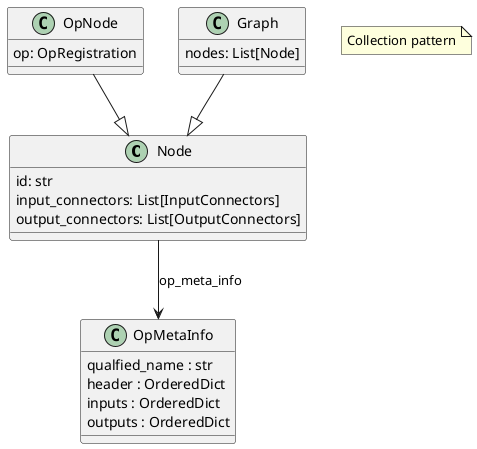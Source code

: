 @startuml

Node : id: str
Node --> OpMetaInfo: op_meta_info
Node : input_connectors: List[InputConnectors]
Node : output_connectors: List[OutputConnectors]

OpNode --|> Node
OpNode : op: OpRegistration

Graph --|> Node
Graph : nodes: List[Node]
'Graph --> "0..N" Node: nodes

OpMetaInfo : qualfied_name : str
OpMetaInfo : header : OrderedDict
OpMetaInfo : inputs : OrderedDict
OpMetaInfo : outputs : OrderedDict

note as N1
Collection pattern
end note

@enduml